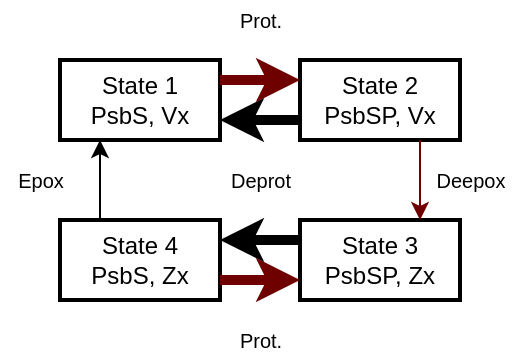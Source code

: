 <?xml version="1.0" encoding="utf-8"?>
<mxfile><diagram id="dxLEJkFJyIN2nUp21KRl" name="Page-1"><mxGraphModel dx="473" dy="446" grid="1" gridSize="10" guides="1" tooltips="1" connect="1" arrows="1" fold="1" page="1" pageScale="1" pageWidth="280" pageHeight="200" background="#FFFFFF" math="0" shadow="0"><root><mxCell id="0"></mxCell><mxCell id="1" parent="0"></mxCell><mxCell id="2" value="State 3&lt;br&gt;PsbSP,&amp;nbsp;Zx" style="rounded=0;whiteSpace=wrap;html=1;strokeColor=#000000;strokeWidth=2;" parent="1" vertex="1"><mxGeometry x="160" y="120" width="80" height="40" as="geometry"></mxGeometry></mxCell><mxCell id="3" value="State 2&lt;br&gt;PsbSP,&amp;nbsp;Vx" style="rounded=0;whiteSpace=wrap;html=1;strokeColor=#000000;strokeWidth=2;" parent="1" vertex="1"><mxGeometry x="160" y="40" width="80" height="40" as="geometry"></mxGeometry></mxCell><mxCell id="4" value="State 1&lt;br&gt;PsbS,&amp;nbsp;Vx" style="rounded=0;whiteSpace=wrap;html=1;strokeColor=#000000;strokeWidth=2;" parent="1" vertex="1"><mxGeometry x="40" y="40" width="80" height="40" as="geometry"></mxGeometry></mxCell><mxCell id="5" value="State 4&lt;br&gt;PsbS,&amp;nbsp;Zx" style="rounded=0;whiteSpace=wrap;html=1;strokeColor=#000000;strokeWidth=2;" parent="1" vertex="1"><mxGeometry x="40" y="120" width="80" height="40" as="geometry"></mxGeometry></mxCell><mxCell id="13" value="Epox" style="text;html=1;align=center;verticalAlign=middle;resizable=0;points=[];autosize=1;fontSize=10;fontColor=#000000;" vertex="1" parent="1"><mxGeometry x="10" y="90" width="40" height="20" as="geometry"></mxGeometry></mxCell><mxCell id="14" value="Deepox" style="text;html=1;align=center;verticalAlign=middle;resizable=0;points=[];autosize=1;fontSize=10;fontColor=#000000;" vertex="1" parent="1"><mxGeometry x="220" y="90" width="50" height="20" as="geometry"></mxGeometry></mxCell><mxCell id="15" value="Prot." style="text;html=1;align=center;verticalAlign=middle;resizable=0;points=[];autosize=1;fontSize=10;fontColor=#000000;" vertex="1" parent="1"><mxGeometry x="120" y="10" width="40" height="20" as="geometry"></mxGeometry></mxCell><mxCell id="16" value="Prot." style="text;html=1;align=center;verticalAlign=middle;resizable=0;points=[];autosize=1;fontSize=10;fontColor=#000000;" vertex="1" parent="1"><mxGeometry x="120" y="170" width="40" height="20" as="geometry"></mxGeometry></mxCell><mxCell id="17" value="Deprot" style="text;html=1;align=center;verticalAlign=middle;resizable=0;points=[];autosize=1;fontSize=10;fontColor=#000000;" vertex="1" parent="1"><mxGeometry x="115" y="90" width="50" height="20" as="geometry"></mxGeometry></mxCell><object label="" reaction="vLhcdeprotonation" id="11"><mxCell style="edgeStyle=orthogonalEdgeStyle;rounded=0;orthogonalLoop=1;jettySize=auto;html=1;exitX=0;exitY=0.25;exitDx=0;exitDy=0;entryX=1;entryY=0.25;entryDx=0;entryDy=0;strokeColor=#000000;strokeWidth=5.0" parent="1" source="2" target="5" edge="1"><mxGeometry relative="1" as="geometry"></mxGeometry></mxCell></object><object label="" reaction="vDeepox" id="7"><mxCell style="edgeStyle=orthogonalEdgeStyle;rounded=0;orthogonalLoop=1;jettySize=auto;html=1;exitX=0.75;exitY=1;exitDx=0;exitDy=0;entryX=0.75;entryY=0;entryDx=0;entryDy=0;strokeColor=#6F0000;strokeWidth=1.0" parent="1" source="3" target="2" edge="1"><mxGeometry relative="1" as="geometry"></mxGeometry></mxCell></object><object label="" reaction="vLhcdeprotonation" id="10"><mxCell style="edgeStyle=orthogonalEdgeStyle;rounded=0;orthogonalLoop=1;jettySize=auto;html=1;exitX=0;exitY=0.75;exitDx=0;exitDy=0;entryX=1;entryY=0.75;entryDx=0;entryDy=0;strokeColor=#000000;strokeWidth=5.0" parent="1" source="3" target="4" edge="1"><mxGeometry relative="1" as="geometry"></mxGeometry></mxCell></object><object label="" reaction="vLhcprotonation" id="6"><mxCell style="edgeStyle=orthogonalEdgeStyle;rounded=0;orthogonalLoop=1;jettySize=auto;html=1;exitX=1;exitY=0.25;exitDx=0;exitDy=0;entryX=0;entryY=0.25;entryDx=0;entryDy=0;strokeColor=#6F0000;strokeWidth=5.0" parent="1" source="4" target="3" edge="1"><mxGeometry relative="1" as="geometry"></mxGeometry></mxCell></object><object label="" reaction="vLhcprotonation" id="8"><mxCell style="edgeStyle=orthogonalEdgeStyle;rounded=0;orthogonalLoop=1;jettySize=auto;html=1;exitX=1;exitY=0.75;exitDx=0;exitDy=0;entryX=0;entryY=0.75;entryDx=0;entryDy=0;strokeColor=#6F0000;strokeWidth=5.0" parent="1" source="5" target="2" edge="1"><mxGeometry relative="1" as="geometry"></mxGeometry></mxCell></object><object label="" reaction="vEpox" id="9"><mxCell style="edgeStyle=orthogonalEdgeStyle;rounded=0;orthogonalLoop=1;jettySize=auto;html=1;exitX=0.25;exitY=0;exitDx=0;exitDy=0;entryX=0.25;entryY=1;entryDx=0;entryDy=0;strokeColor=#000000;strokeWidth=1.0" parent="1" source="5" target="4" edge="1"><mxGeometry relative="1" as="geometry"></mxGeometry></mxCell></object></root></mxGraphModel></diagram></mxfile>
